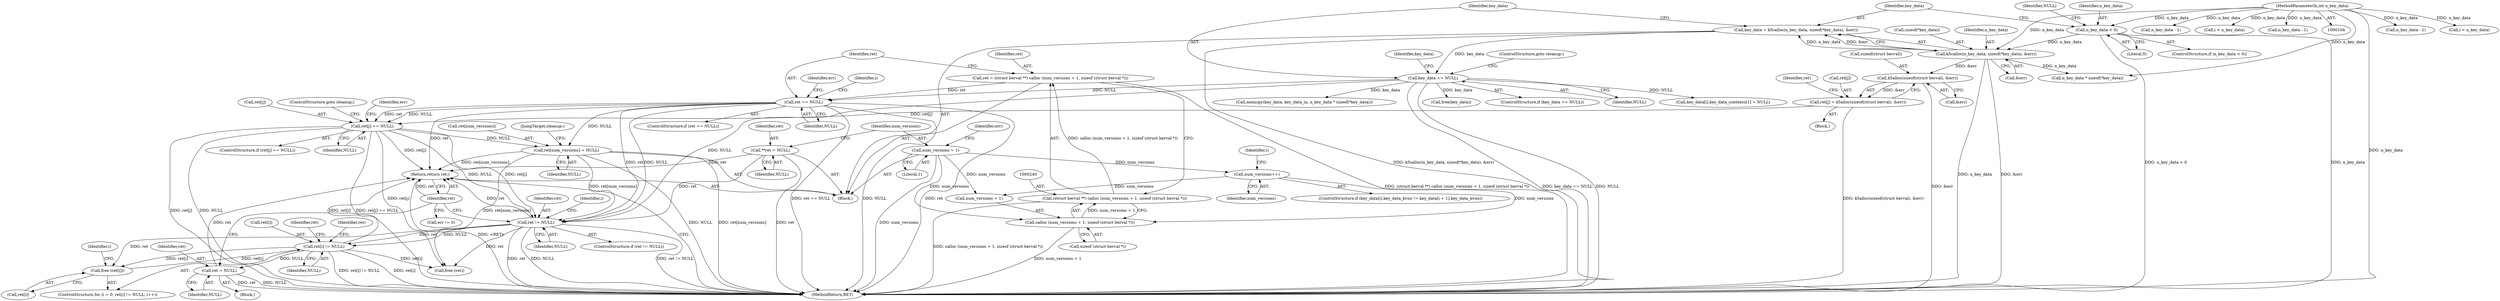digraph "0_krb5_04038bf3633c4b909b5ded3072dc88c8c419bf16@pointer" {
"1000415" [label="(Return,return ret;)"];
"1000416" [label="(Identifier,ret)"];
"1000391" [label="(Call,ret != NULL)"];
"1000310" [label="(Call,ret[j] == NULL)"];
"1000300" [label="(Call,ret[j] = k5alloc(sizeof(struct berval), &err))"];
"1000304" [label="(Call,k5alloc(sizeof(struct berval), &err))"];
"1000137" [label="(Call,k5calloc(n_key_data, sizeof(*key_data), &err))"];
"1000130" [label="(Call,n_key_data < 0)"];
"1000106" [label="(MethodParameterIn,int n_key_data)"];
"1000248" [label="(Call,ret == NULL)"];
"1000237" [label="(Call,ret = (struct berval **) calloc (num_versions + 1, sizeof (struct berval *)))"];
"1000239" [label="(Call,(struct berval **) calloc (num_versions + 1, sizeof (struct berval *)))"];
"1000241" [label="(Call,calloc (num_versions + 1, sizeof (struct berval *)))"];
"1000235" [label="(Call,num_versions++)"];
"1000115" [label="(Call,num_versions = 1)"];
"1000145" [label="(Call,key_data == NULL)"];
"1000135" [label="(Call,key_data = k5calloc(n_key_data, sizeof(*key_data), &err))"];
"1000377" [label="(Call,ret[num_versions] = NULL)"];
"1000110" [label="(Call,**ret = NULL)"];
"1000399" [label="(Call,ret[i] != NULL)"];
"1000406" [label="(Call,free (ret[i]))"];
"1000412" [label="(Call,ret = NULL)"];
"1000108" [label="(Block,)"];
"1000249" [label="(Identifier,ret)"];
"1000365" [label="(Call,n_key_data - 1)"];
"1000382" [label="(JumpTarget,cleanup:)"];
"1000391" [label="(Call,ret != NULL)"];
"1000117" [label="(Literal,1)"];
"1000235" [label="(Call,num_versions++)"];
"1000304" [label="(Call,k5alloc(sizeof(struct berval), &err))"];
"1000137" [label="(Call,k5calloc(n_key_data, sizeof(*key_data), &err))"];
"1000131" [label="(Identifier,n_key_data)"];
"1000383" [label="(Call,free(key_data))"];
"1000377" [label="(Call,ret[num_versions] = NULL)"];
"1000161" [label="(Call,i < n_key_data)"];
"1000415" [label="(Return,return ret;)"];
"1000403" [label="(Identifier,NULL)"];
"1000134" [label="(Identifier,NULL)"];
"1000139" [label="(Call,sizeof(*key_data))"];
"1000309" [label="(ControlStructure,if (ret[j] == NULL))"];
"1000314" [label="(Identifier,NULL)"];
"1000116" [label="(Identifier,num_versions)"];
"1000307" [label="(Call,&err)"];
"1000405" [label="(Identifier,i)"];
"1000136" [label="(Identifier,key_data)"];
"1000144" [label="(ControlStructure,if (key_data == NULL))"];
"1000253" [label="(Identifier,err)"];
"1000311" [label="(Call,ret[j])"];
"1000236" [label="(Identifier,num_versions)"];
"1000413" [label="(Identifier,ret)"];
"1000147" [label="(Identifier,NULL)"];
"1000150" [label="(Identifier,key_data)"];
"1000112" [label="(Identifier,NULL)"];
"1000216" [label="(Call,n_key_data - 1)"];
"1000238" [label="(Identifier,ret)"];
"1000259" [label="(Identifier,i)"];
"1000201" [label="(Call,key_data[i].key_data_contents[1] = NULL)"];
"1000393" [label="(Identifier,NULL)"];
"1000386" [label="(Call,err != 0)"];
"1000132" [label="(Literal,0)"];
"1000417" [label="(MethodReturn,RET)"];
"1000130" [label="(Call,n_key_data < 0)"];
"1000312" [label="(Identifier,ret)"];
"1000142" [label="(Call,&err)"];
"1000395" [label="(ControlStructure,for (i = 0; ret[i] != NULL; i++))"];
"1000106" [label="(MethodParameterIn,int n_key_data)"];
"1000392" [label="(Identifier,ret)"];
"1000315" [label="(ControlStructure,goto cleanup;)"];
"1000299" [label="(Block,)"];
"1000237" [label="(Call,ret = (struct berval **) calloc (num_versions + 1, sizeof (struct berval *)))"];
"1000221" [label="(ControlStructure,if (key_data[i].key_data_kvno != key_data[i + 1].key_data_kvno))"];
"1000110" [label="(Call,**ret = NULL)"];
"1000115" [label="(Call,num_versions = 1)"];
"1000276" [label="(Call,i < n_key_data)"];
"1000300" [label="(Call,ret[j] = k5alloc(sizeof(struct berval), &err))"];
"1000407" [label="(Call,ret[i])"];
"1000129" [label="(ControlStructure,if (n_key_data < 0))"];
"1000411" [label="(Identifier,ret)"];
"1000408" [label="(Identifier,ret)"];
"1000406" [label="(Call,free (ret[i]))"];
"1000241" [label="(Call,calloc (num_versions + 1, sizeof (struct berval *)))"];
"1000400" [label="(Call,ret[i])"];
"1000239" [label="(Call,(struct berval **) calloc (num_versions + 1, sizeof (struct berval *)))"];
"1000310" [label="(Call,ret[j] == NULL)"];
"1000317" [label="(Identifier,err)"];
"1000397" [label="(Identifier,i)"];
"1000248" [label="(Call,ret == NULL)"];
"1000146" [label="(Identifier,key_data)"];
"1000399" [label="(Call,ret[i] != NULL)"];
"1000305" [label="(Call,sizeof(struct berval))"];
"1000111" [label="(Identifier,ret)"];
"1000247" [label="(ControlStructure,if (ret == NULL))"];
"1000138" [label="(Identifier,n_key_data)"];
"1000220" [label="(Identifier,i)"];
"1000394" [label="(Block,)"];
"1000410" [label="(Call,free (ret))"];
"1000145" [label="(Call,key_data == NULL)"];
"1000242" [label="(Call,num_versions + 1)"];
"1000135" [label="(Call,key_data = k5calloc(n_key_data, sizeof(*key_data), &err))"];
"1000123" [label="(Identifier,err)"];
"1000301" [label="(Call,ret[j])"];
"1000152" [label="(Call,n_key_data * sizeof(*key_data))"];
"1000390" [label="(ControlStructure,if (ret != NULL))"];
"1000287" [label="(Call,n_key_data - 1)"];
"1000149" [label="(Call,memcpy(key_data, key_data_in, n_key_data * sizeof(*key_data)))"];
"1000378" [label="(Call,ret[num_versions])"];
"1000414" [label="(Identifier,NULL)"];
"1000381" [label="(Identifier,NULL)"];
"1000245" [label="(Call,sizeof (struct berval *))"];
"1000250" [label="(Identifier,NULL)"];
"1000148" [label="(ControlStructure,goto cleanup;)"];
"1000416" [label="(Identifier,ret)"];
"1000412" [label="(Call,ret = NULL)"];
"1000415" -> "1000108"  [label="AST: "];
"1000415" -> "1000416"  [label="CFG: "];
"1000416" -> "1000415"  [label="AST: "];
"1000417" -> "1000415"  [label="CFG: "];
"1000415" -> "1000417"  [label="DDG: <RET>"];
"1000416" -> "1000415"  [label="DDG: ret"];
"1000391" -> "1000415"  [label="DDG: ret"];
"1000310" -> "1000415"  [label="DDG: ret[j]"];
"1000377" -> "1000415"  [label="DDG: ret[num_versions]"];
"1000110" -> "1000415"  [label="DDG: ret"];
"1000248" -> "1000415"  [label="DDG: ret"];
"1000399" -> "1000415"  [label="DDG: ret[i]"];
"1000412" -> "1000415"  [label="DDG: ret"];
"1000416" -> "1000412"  [label="CFG: "];
"1000416" -> "1000391"  [label="CFG: "];
"1000416" -> "1000386"  [label="CFG: "];
"1000391" -> "1000390"  [label="AST: "];
"1000391" -> "1000393"  [label="CFG: "];
"1000392" -> "1000391"  [label="AST: "];
"1000393" -> "1000391"  [label="AST: "];
"1000397" -> "1000391"  [label="CFG: "];
"1000391" -> "1000417"  [label="DDG: ret"];
"1000391" -> "1000417"  [label="DDG: NULL"];
"1000391" -> "1000417"  [label="DDG: ret != NULL"];
"1000310" -> "1000391"  [label="DDG: ret[j]"];
"1000310" -> "1000391"  [label="DDG: NULL"];
"1000377" -> "1000391"  [label="DDG: ret[num_versions]"];
"1000110" -> "1000391"  [label="DDG: ret"];
"1000248" -> "1000391"  [label="DDG: ret"];
"1000248" -> "1000391"  [label="DDG: NULL"];
"1000145" -> "1000391"  [label="DDG: NULL"];
"1000391" -> "1000399"  [label="DDG: ret"];
"1000391" -> "1000399"  [label="DDG: NULL"];
"1000391" -> "1000406"  [label="DDG: ret"];
"1000391" -> "1000410"  [label="DDG: ret"];
"1000310" -> "1000309"  [label="AST: "];
"1000310" -> "1000314"  [label="CFG: "];
"1000311" -> "1000310"  [label="AST: "];
"1000314" -> "1000310"  [label="AST: "];
"1000315" -> "1000310"  [label="CFG: "];
"1000317" -> "1000310"  [label="CFG: "];
"1000310" -> "1000417"  [label="DDG: ret[j] == NULL"];
"1000310" -> "1000417"  [label="DDG: ret[j]"];
"1000310" -> "1000417"  [label="DDG: NULL"];
"1000300" -> "1000310"  [label="DDG: ret[j]"];
"1000248" -> "1000310"  [label="DDG: ret"];
"1000248" -> "1000310"  [label="DDG: NULL"];
"1000310" -> "1000377"  [label="DDG: NULL"];
"1000310" -> "1000410"  [label="DDG: ret[j]"];
"1000300" -> "1000299"  [label="AST: "];
"1000300" -> "1000304"  [label="CFG: "];
"1000301" -> "1000300"  [label="AST: "];
"1000304" -> "1000300"  [label="AST: "];
"1000312" -> "1000300"  [label="CFG: "];
"1000300" -> "1000417"  [label="DDG: k5alloc(sizeof(struct berval), &err)"];
"1000304" -> "1000300"  [label="DDG: &err"];
"1000304" -> "1000307"  [label="CFG: "];
"1000305" -> "1000304"  [label="AST: "];
"1000307" -> "1000304"  [label="AST: "];
"1000304" -> "1000417"  [label="DDG: &err"];
"1000137" -> "1000304"  [label="DDG: &err"];
"1000137" -> "1000135"  [label="AST: "];
"1000137" -> "1000142"  [label="CFG: "];
"1000138" -> "1000137"  [label="AST: "];
"1000139" -> "1000137"  [label="AST: "];
"1000142" -> "1000137"  [label="AST: "];
"1000135" -> "1000137"  [label="CFG: "];
"1000137" -> "1000417"  [label="DDG: &err"];
"1000137" -> "1000417"  [label="DDG: n_key_data"];
"1000137" -> "1000135"  [label="DDG: n_key_data"];
"1000137" -> "1000135"  [label="DDG: &err"];
"1000130" -> "1000137"  [label="DDG: n_key_data"];
"1000106" -> "1000137"  [label="DDG: n_key_data"];
"1000137" -> "1000152"  [label="DDG: n_key_data"];
"1000130" -> "1000129"  [label="AST: "];
"1000130" -> "1000132"  [label="CFG: "];
"1000131" -> "1000130"  [label="AST: "];
"1000132" -> "1000130"  [label="AST: "];
"1000134" -> "1000130"  [label="CFG: "];
"1000136" -> "1000130"  [label="CFG: "];
"1000130" -> "1000417"  [label="DDG: n_key_data < 0"];
"1000130" -> "1000417"  [label="DDG: n_key_data"];
"1000106" -> "1000130"  [label="DDG: n_key_data"];
"1000106" -> "1000104"  [label="AST: "];
"1000106" -> "1000417"  [label="DDG: n_key_data"];
"1000106" -> "1000152"  [label="DDG: n_key_data"];
"1000106" -> "1000161"  [label="DDG: n_key_data"];
"1000106" -> "1000216"  [label="DDG: n_key_data"];
"1000106" -> "1000276"  [label="DDG: n_key_data"];
"1000106" -> "1000287"  [label="DDG: n_key_data"];
"1000106" -> "1000365"  [label="DDG: n_key_data"];
"1000248" -> "1000247"  [label="AST: "];
"1000248" -> "1000250"  [label="CFG: "];
"1000249" -> "1000248"  [label="AST: "];
"1000250" -> "1000248"  [label="AST: "];
"1000253" -> "1000248"  [label="CFG: "];
"1000259" -> "1000248"  [label="CFG: "];
"1000248" -> "1000417"  [label="DDG: ret == NULL"];
"1000248" -> "1000417"  [label="DDG: NULL"];
"1000248" -> "1000417"  [label="DDG: ret"];
"1000237" -> "1000248"  [label="DDG: ret"];
"1000145" -> "1000248"  [label="DDG: NULL"];
"1000248" -> "1000377"  [label="DDG: NULL"];
"1000237" -> "1000108"  [label="AST: "];
"1000237" -> "1000239"  [label="CFG: "];
"1000238" -> "1000237"  [label="AST: "];
"1000239" -> "1000237"  [label="AST: "];
"1000249" -> "1000237"  [label="CFG: "];
"1000237" -> "1000417"  [label="DDG: (struct berval **) calloc (num_versions + 1, sizeof (struct berval *))"];
"1000239" -> "1000237"  [label="DDG: calloc (num_versions + 1, sizeof (struct berval *))"];
"1000239" -> "1000241"  [label="CFG: "];
"1000240" -> "1000239"  [label="AST: "];
"1000241" -> "1000239"  [label="AST: "];
"1000239" -> "1000417"  [label="DDG: calloc (num_versions + 1, sizeof (struct berval *))"];
"1000241" -> "1000239"  [label="DDG: num_versions + 1"];
"1000241" -> "1000245"  [label="CFG: "];
"1000242" -> "1000241"  [label="AST: "];
"1000245" -> "1000241"  [label="AST: "];
"1000241" -> "1000417"  [label="DDG: num_versions + 1"];
"1000235" -> "1000241"  [label="DDG: num_versions"];
"1000115" -> "1000241"  [label="DDG: num_versions"];
"1000235" -> "1000221"  [label="AST: "];
"1000235" -> "1000236"  [label="CFG: "];
"1000236" -> "1000235"  [label="AST: "];
"1000220" -> "1000235"  [label="CFG: "];
"1000115" -> "1000235"  [label="DDG: num_versions"];
"1000235" -> "1000242"  [label="DDG: num_versions"];
"1000115" -> "1000108"  [label="AST: "];
"1000115" -> "1000117"  [label="CFG: "];
"1000116" -> "1000115"  [label="AST: "];
"1000117" -> "1000115"  [label="AST: "];
"1000123" -> "1000115"  [label="CFG: "];
"1000115" -> "1000417"  [label="DDG: num_versions"];
"1000115" -> "1000242"  [label="DDG: num_versions"];
"1000145" -> "1000144"  [label="AST: "];
"1000145" -> "1000147"  [label="CFG: "];
"1000146" -> "1000145"  [label="AST: "];
"1000147" -> "1000145"  [label="AST: "];
"1000148" -> "1000145"  [label="CFG: "];
"1000150" -> "1000145"  [label="CFG: "];
"1000145" -> "1000417"  [label="DDG: key_data == NULL"];
"1000145" -> "1000417"  [label="DDG: NULL"];
"1000135" -> "1000145"  [label="DDG: key_data"];
"1000145" -> "1000149"  [label="DDG: key_data"];
"1000145" -> "1000201"  [label="DDG: NULL"];
"1000145" -> "1000383"  [label="DDG: key_data"];
"1000135" -> "1000108"  [label="AST: "];
"1000136" -> "1000135"  [label="AST: "];
"1000146" -> "1000135"  [label="CFG: "];
"1000135" -> "1000417"  [label="DDG: k5calloc(n_key_data, sizeof(*key_data), &err)"];
"1000377" -> "1000108"  [label="AST: "];
"1000377" -> "1000381"  [label="CFG: "];
"1000378" -> "1000377"  [label="AST: "];
"1000381" -> "1000377"  [label="AST: "];
"1000382" -> "1000377"  [label="CFG: "];
"1000377" -> "1000417"  [label="DDG: ret[num_versions]"];
"1000377" -> "1000417"  [label="DDG: NULL"];
"1000377" -> "1000410"  [label="DDG: ret[num_versions]"];
"1000110" -> "1000108"  [label="AST: "];
"1000110" -> "1000112"  [label="CFG: "];
"1000111" -> "1000110"  [label="AST: "];
"1000112" -> "1000110"  [label="AST: "];
"1000116" -> "1000110"  [label="CFG: "];
"1000110" -> "1000417"  [label="DDG: ret"];
"1000399" -> "1000395"  [label="AST: "];
"1000399" -> "1000403"  [label="CFG: "];
"1000400" -> "1000399"  [label="AST: "];
"1000403" -> "1000399"  [label="AST: "];
"1000408" -> "1000399"  [label="CFG: "];
"1000411" -> "1000399"  [label="CFG: "];
"1000399" -> "1000417"  [label="DDG: ret[i]"];
"1000399" -> "1000417"  [label="DDG: ret[i] != NULL"];
"1000406" -> "1000399"  [label="DDG: ret[i]"];
"1000399" -> "1000406"  [label="DDG: ret[i]"];
"1000399" -> "1000410"  [label="DDG: ret[i]"];
"1000399" -> "1000412"  [label="DDG: NULL"];
"1000406" -> "1000395"  [label="AST: "];
"1000406" -> "1000407"  [label="CFG: "];
"1000407" -> "1000406"  [label="AST: "];
"1000405" -> "1000406"  [label="CFG: "];
"1000412" -> "1000394"  [label="AST: "];
"1000412" -> "1000414"  [label="CFG: "];
"1000413" -> "1000412"  [label="AST: "];
"1000414" -> "1000412"  [label="AST: "];
"1000412" -> "1000417"  [label="DDG: NULL"];
"1000412" -> "1000417"  [label="DDG: ret"];
}
